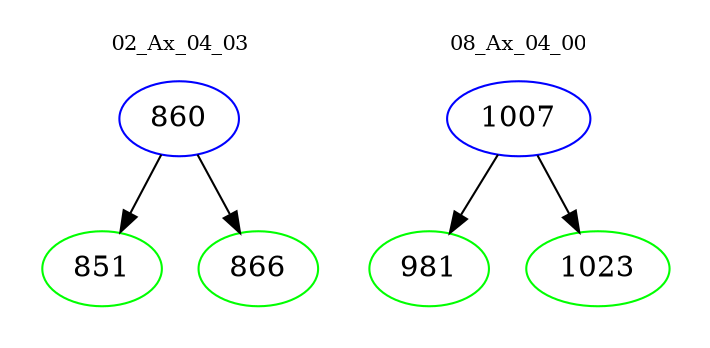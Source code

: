 digraph{
subgraph cluster_0 {
color = white
label = "02_Ax_04_03";
fontsize=10;
T0_860 [label="860", color="blue"]
T0_860 -> T0_851 [color="black"]
T0_851 [label="851", color="green"]
T0_860 -> T0_866 [color="black"]
T0_866 [label="866", color="green"]
}
subgraph cluster_1 {
color = white
label = "08_Ax_04_00";
fontsize=10;
T1_1007 [label="1007", color="blue"]
T1_1007 -> T1_981 [color="black"]
T1_981 [label="981", color="green"]
T1_1007 -> T1_1023 [color="black"]
T1_1023 [label="1023", color="green"]
}
}

